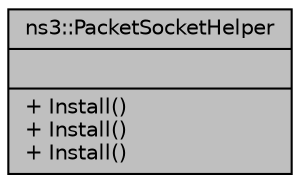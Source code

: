 digraph "ns3::PacketSocketHelper"
{
  edge [fontname="Helvetica",fontsize="10",labelfontname="Helvetica",labelfontsize="10"];
  node [fontname="Helvetica",fontsize="10",shape=record];
  Node1 [label="{ns3::PacketSocketHelper\n||+ Install()\l+ Install()\l+ Install()\l}",height=0.2,width=0.4,color="black", fillcolor="grey75", style="filled", fontcolor="black"];
}

